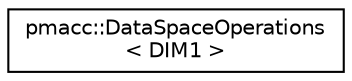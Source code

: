 digraph "Graphical Class Hierarchy"
{
 // LATEX_PDF_SIZE
  edge [fontname="Helvetica",fontsize="10",labelfontname="Helvetica",labelfontsize="10"];
  node [fontname="Helvetica",fontsize="10",shape=record];
  rankdir="LR";
  Node0 [label="pmacc::DataSpaceOperations\l\< DIM1 \>",height=0.2,width=0.4,color="black", fillcolor="white", style="filled",URL="$classpmacc_1_1_data_space_operations_3_01_d_i_m1_01_4.html",tooltip=" "];
}
